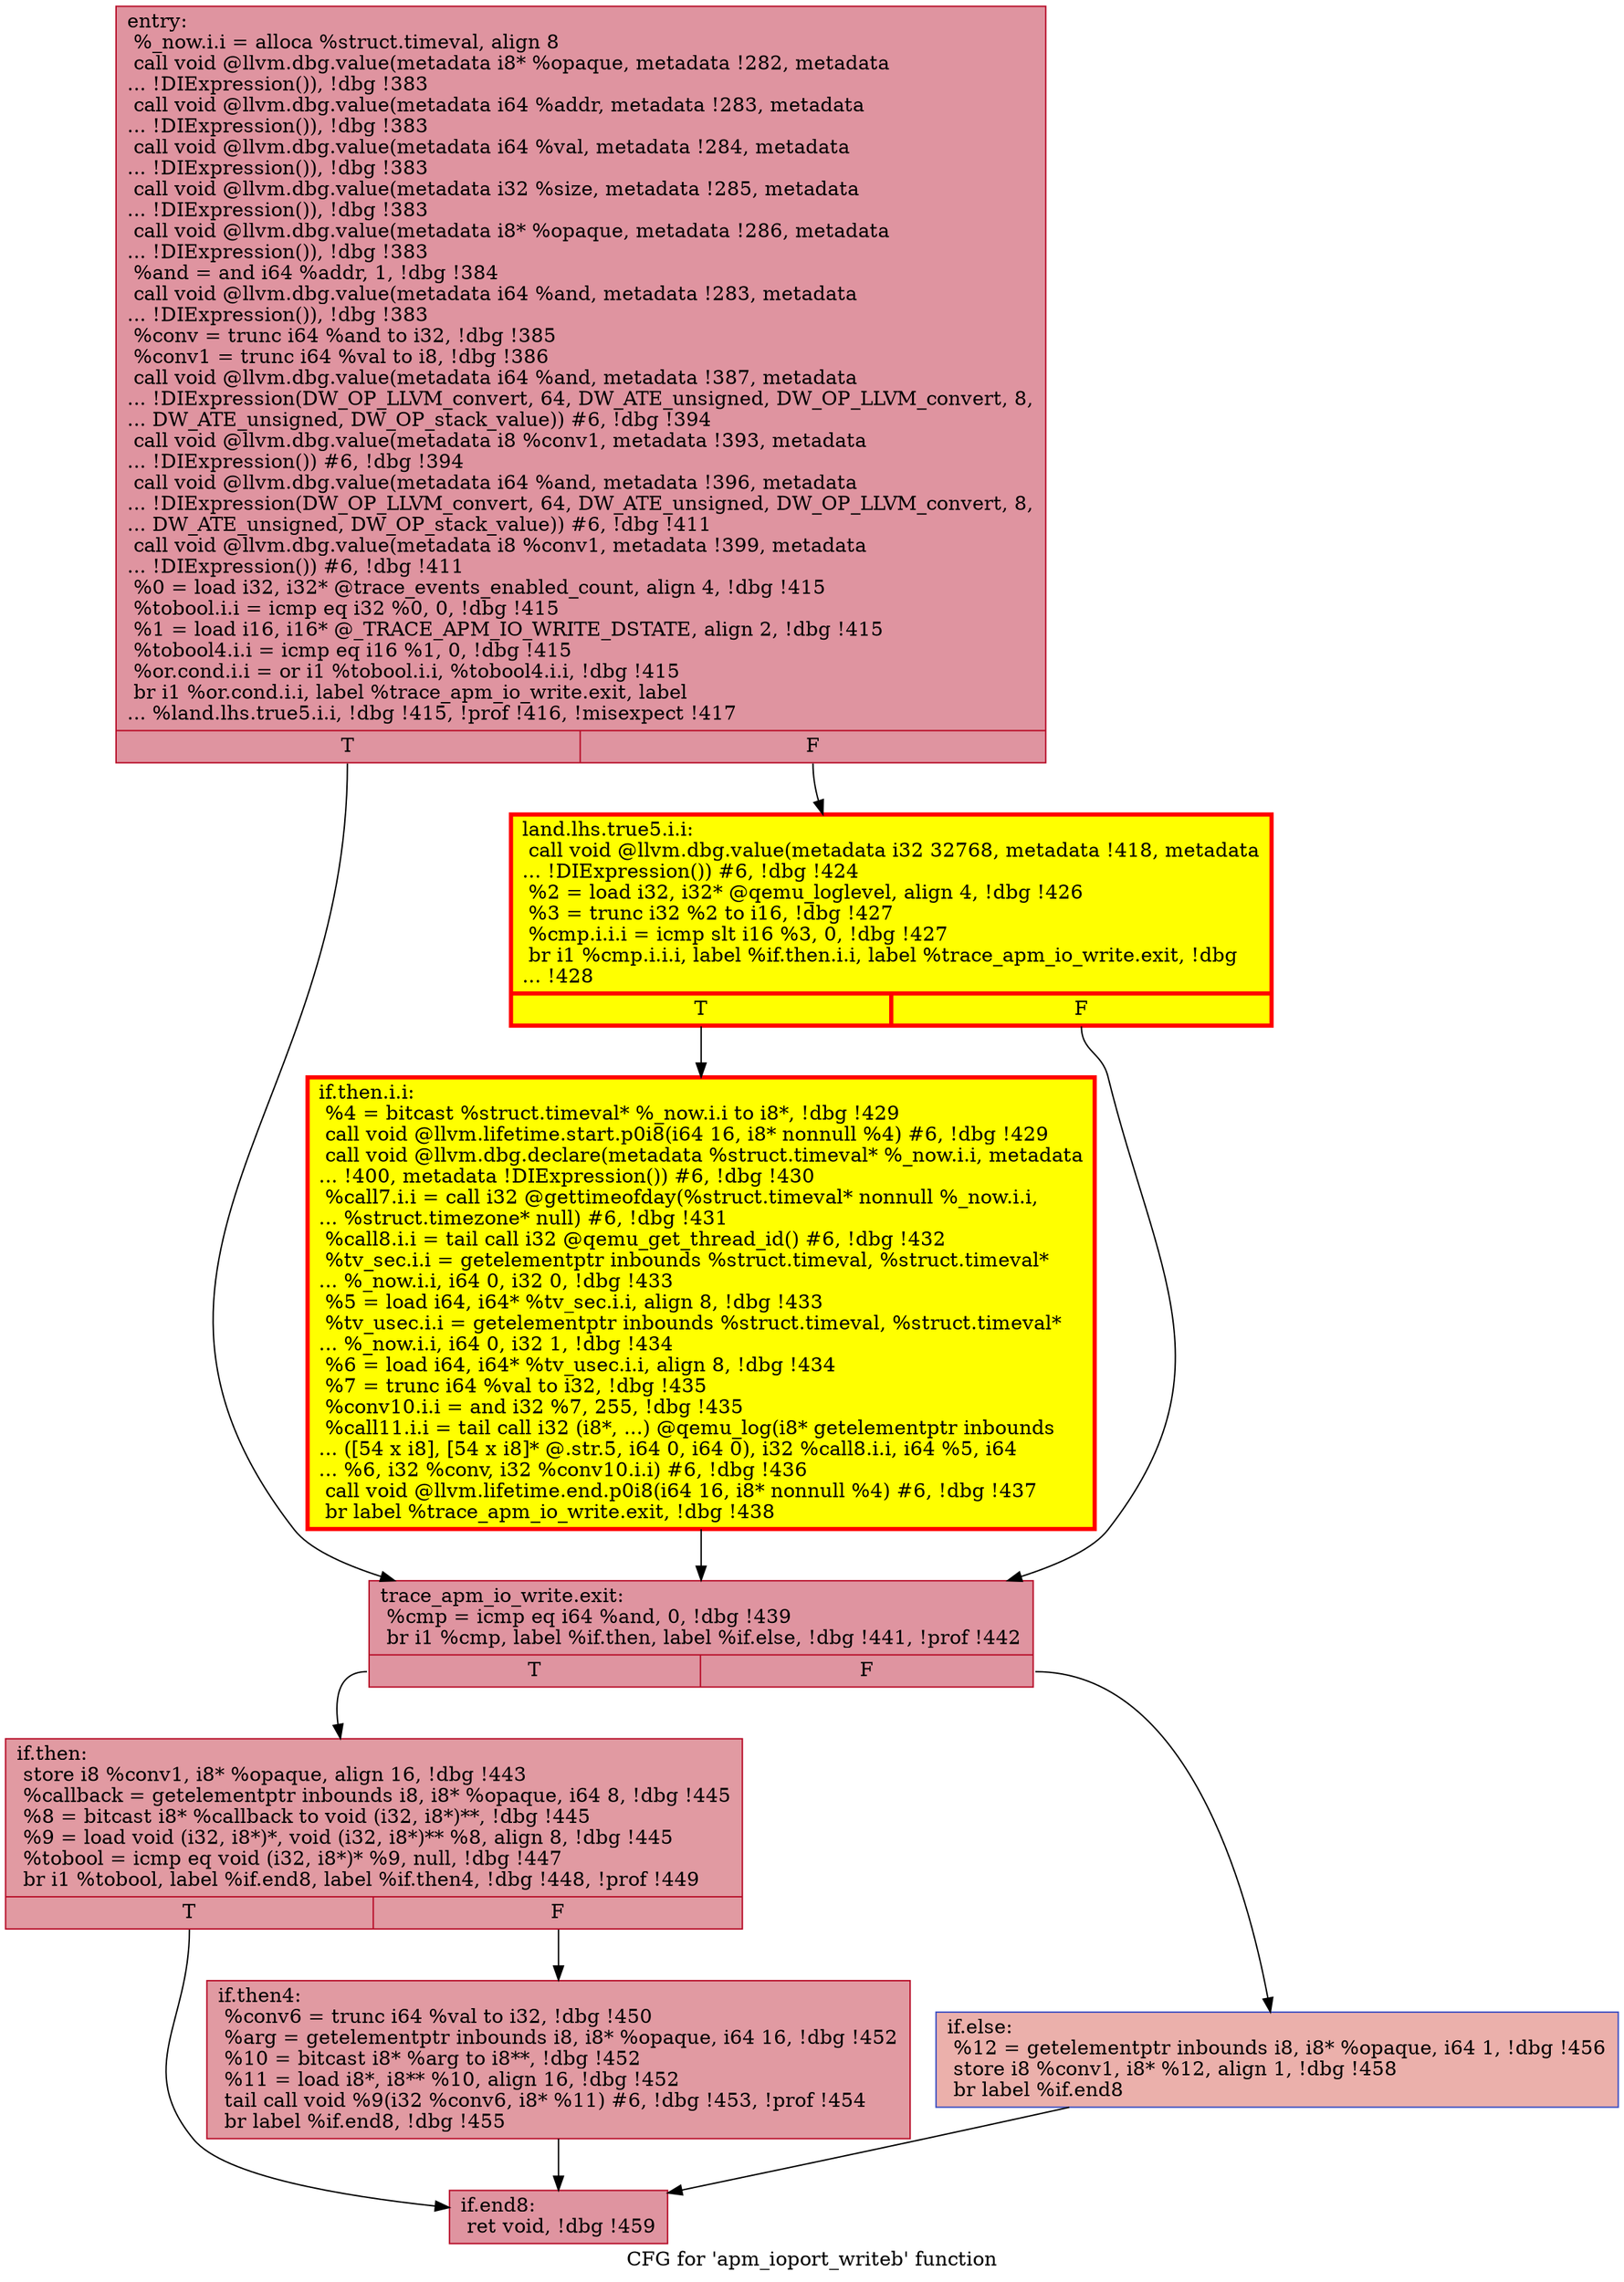 digraph "CFG for 'apm_ioport_writeb' function" {
	label="CFG for 'apm_ioport_writeb' function";

	Node0x5618f054cf00 [shape=record,color="#b70d28ff", style=filled, fillcolor="#b70d2870",label="{entry:\l  %_now.i.i = alloca %struct.timeval, align 8\l  call void @llvm.dbg.value(metadata i8* %opaque, metadata !282, metadata\l... !DIExpression()), !dbg !383\l  call void @llvm.dbg.value(metadata i64 %addr, metadata !283, metadata\l... !DIExpression()), !dbg !383\l  call void @llvm.dbg.value(metadata i64 %val, metadata !284, metadata\l... !DIExpression()), !dbg !383\l  call void @llvm.dbg.value(metadata i32 %size, metadata !285, metadata\l... !DIExpression()), !dbg !383\l  call void @llvm.dbg.value(metadata i8* %opaque, metadata !286, metadata\l... !DIExpression()), !dbg !383\l  %and = and i64 %addr, 1, !dbg !384\l  call void @llvm.dbg.value(metadata i64 %and, metadata !283, metadata\l... !DIExpression()), !dbg !383\l  %conv = trunc i64 %and to i32, !dbg !385\l  %conv1 = trunc i64 %val to i8, !dbg !386\l  call void @llvm.dbg.value(metadata i64 %and, metadata !387, metadata\l... !DIExpression(DW_OP_LLVM_convert, 64, DW_ATE_unsigned, DW_OP_LLVM_convert, 8,\l... DW_ATE_unsigned, DW_OP_stack_value)) #6, !dbg !394\l  call void @llvm.dbg.value(metadata i8 %conv1, metadata !393, metadata\l... !DIExpression()) #6, !dbg !394\l  call void @llvm.dbg.value(metadata i64 %and, metadata !396, metadata\l... !DIExpression(DW_OP_LLVM_convert, 64, DW_ATE_unsigned, DW_OP_LLVM_convert, 8,\l... DW_ATE_unsigned, DW_OP_stack_value)) #6, !dbg !411\l  call void @llvm.dbg.value(metadata i8 %conv1, metadata !399, metadata\l... !DIExpression()) #6, !dbg !411\l  %0 = load i32, i32* @trace_events_enabled_count, align 4, !dbg !415\l  %tobool.i.i = icmp eq i32 %0, 0, !dbg !415\l  %1 = load i16, i16* @_TRACE_APM_IO_WRITE_DSTATE, align 2, !dbg !415\l  %tobool4.i.i = icmp eq i16 %1, 0, !dbg !415\l  %or.cond.i.i = or i1 %tobool.i.i, %tobool4.i.i, !dbg !415\l  br i1 %or.cond.i.i, label %trace_apm_io_write.exit, label\l... %land.lhs.true5.i.i, !dbg !415, !prof !416, !misexpect !417\l|{<s0>T|<s1>F}}"];
	Node0x5618f054cf00:s0 -> Node0x5618f0545790;
	Node0x5618f054cf00:s1 -> Node0x5618f055dce0;
	Node0x5618f055dce0 [shape=record,penwidth=3.0, style="filled", color="red", fillcolor="yellow",label="{land.lhs.true5.i.i:                               \l  call void @llvm.dbg.value(metadata i32 32768, metadata !418, metadata\l... !DIExpression()) #6, !dbg !424\l  %2 = load i32, i32* @qemu_loglevel, align 4, !dbg !426\l  %3 = trunc i32 %2 to i16, !dbg !427\l  %cmp.i.i.i = icmp slt i16 %3, 0, !dbg !427\l  br i1 %cmp.i.i.i, label %if.then.i.i, label %trace_apm_io_write.exit, !dbg\l... !428\l|{<s0>T|<s1>F}}"];
	Node0x5618f055dce0:s0 -> Node0x5618f0548270;
	Node0x5618f055dce0:s1 -> Node0x5618f0545790;
	Node0x5618f0548270 [shape=record,penwidth=3.0, style="filled", color="red", fillcolor="yellow",label="{if.then.i.i:                                      \l  %4 = bitcast %struct.timeval* %_now.i.i to i8*, !dbg !429\l  call void @llvm.lifetime.start.p0i8(i64 16, i8* nonnull %4) #6, !dbg !429\l  call void @llvm.dbg.declare(metadata %struct.timeval* %_now.i.i, metadata\l... !400, metadata !DIExpression()) #6, !dbg !430\l  %call7.i.i = call i32 @gettimeofday(%struct.timeval* nonnull %_now.i.i,\l... %struct.timezone* null) #6, !dbg !431\l  %call8.i.i = tail call i32 @qemu_get_thread_id() #6, !dbg !432\l  %tv_sec.i.i = getelementptr inbounds %struct.timeval, %struct.timeval*\l... %_now.i.i, i64 0, i32 0, !dbg !433\l  %5 = load i64, i64* %tv_sec.i.i, align 8, !dbg !433\l  %tv_usec.i.i = getelementptr inbounds %struct.timeval, %struct.timeval*\l... %_now.i.i, i64 0, i32 1, !dbg !434\l  %6 = load i64, i64* %tv_usec.i.i, align 8, !dbg !434\l  %7 = trunc i64 %val to i32, !dbg !435\l  %conv10.i.i = and i32 %7, 255, !dbg !435\l  %call11.i.i = tail call i32 (i8*, ...) @qemu_log(i8* getelementptr inbounds\l... ([54 x i8], [54 x i8]* @.str.5, i64 0, i64 0), i32 %call8.i.i, i64 %5, i64\l... %6, i32 %conv, i32 %conv10.i.i) #6, !dbg !436\l  call void @llvm.lifetime.end.p0i8(i64 16, i8* nonnull %4) #6, !dbg !437\l  br label %trace_apm_io_write.exit, !dbg !438\l}"];
	Node0x5618f0548270 -> Node0x5618f0545790;
	Node0x5618f0545790 [shape=record,color="#b70d28ff", style=filled, fillcolor="#b70d2870",label="{trace_apm_io_write.exit:                          \l  %cmp = icmp eq i64 %and, 0, !dbg !439\l  br i1 %cmp, label %if.then, label %if.else, !dbg !441, !prof !442\l|{<s0>T|<s1>F}}"];
	Node0x5618f0545790:s0 -> Node0x5618f04ea730;
	Node0x5618f0545790:s1 -> Node0x5618f055ac40;
	Node0x5618f04ea730 [shape=record,color="#b70d28ff", style=filled, fillcolor="#bb1b2c70",label="{if.then:                                          \l  store i8 %conv1, i8* %opaque, align 16, !dbg !443\l  %callback = getelementptr inbounds i8, i8* %opaque, i64 8, !dbg !445\l  %8 = bitcast i8* %callback to void (i32, i8*)**, !dbg !445\l  %9 = load void (i32, i8*)*, void (i32, i8*)** %8, align 8, !dbg !445\l  %tobool = icmp eq void (i32, i8*)* %9, null, !dbg !447\l  br i1 %tobool, label %if.end8, label %if.then4, !dbg !448, !prof !449\l|{<s0>T|<s1>F}}"];
	Node0x5618f04ea730:s0 -> Node0x5618f055abd0;
	Node0x5618f04ea730:s1 -> Node0x5618f055b0f0;
	Node0x5618f055b0f0 [shape=record,color="#b70d28ff", style=filled, fillcolor="#bb1b2c70",label="{if.then4:                                         \l  %conv6 = trunc i64 %val to i32, !dbg !450\l  %arg = getelementptr inbounds i8, i8* %opaque, i64 16, !dbg !452\l  %10 = bitcast i8* %arg to i8**, !dbg !452\l  %11 = load i8*, i8** %10, align 16, !dbg !452\l  tail call void %9(i32 %conv6, i8* %11) #6, !dbg !453, !prof !454\l  br label %if.end8, !dbg !455\l}"];
	Node0x5618f055b0f0 -> Node0x5618f055abd0;
	Node0x5618f055ac40 [shape=record,color="#3d50c3ff", style=filled, fillcolor="#d24b4070",label="{if.else:                                          \l  %12 = getelementptr inbounds i8, i8* %opaque, i64 1, !dbg !456\l  store i8 %conv1, i8* %12, align 1, !dbg !458\l  br label %if.end8\l}"];
	Node0x5618f055ac40 -> Node0x5618f055abd0;
	Node0x5618f055abd0 [shape=record,color="#b70d28ff", style=filled, fillcolor="#b70d2870",label="{if.end8:                                          \l  ret void, !dbg !459\l}"];
}
